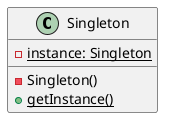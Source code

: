 @startuml

class Singleton {
    {static} -instance: Singleton
    -Singleton()
    {static} +getInstance()
}

@enduml

